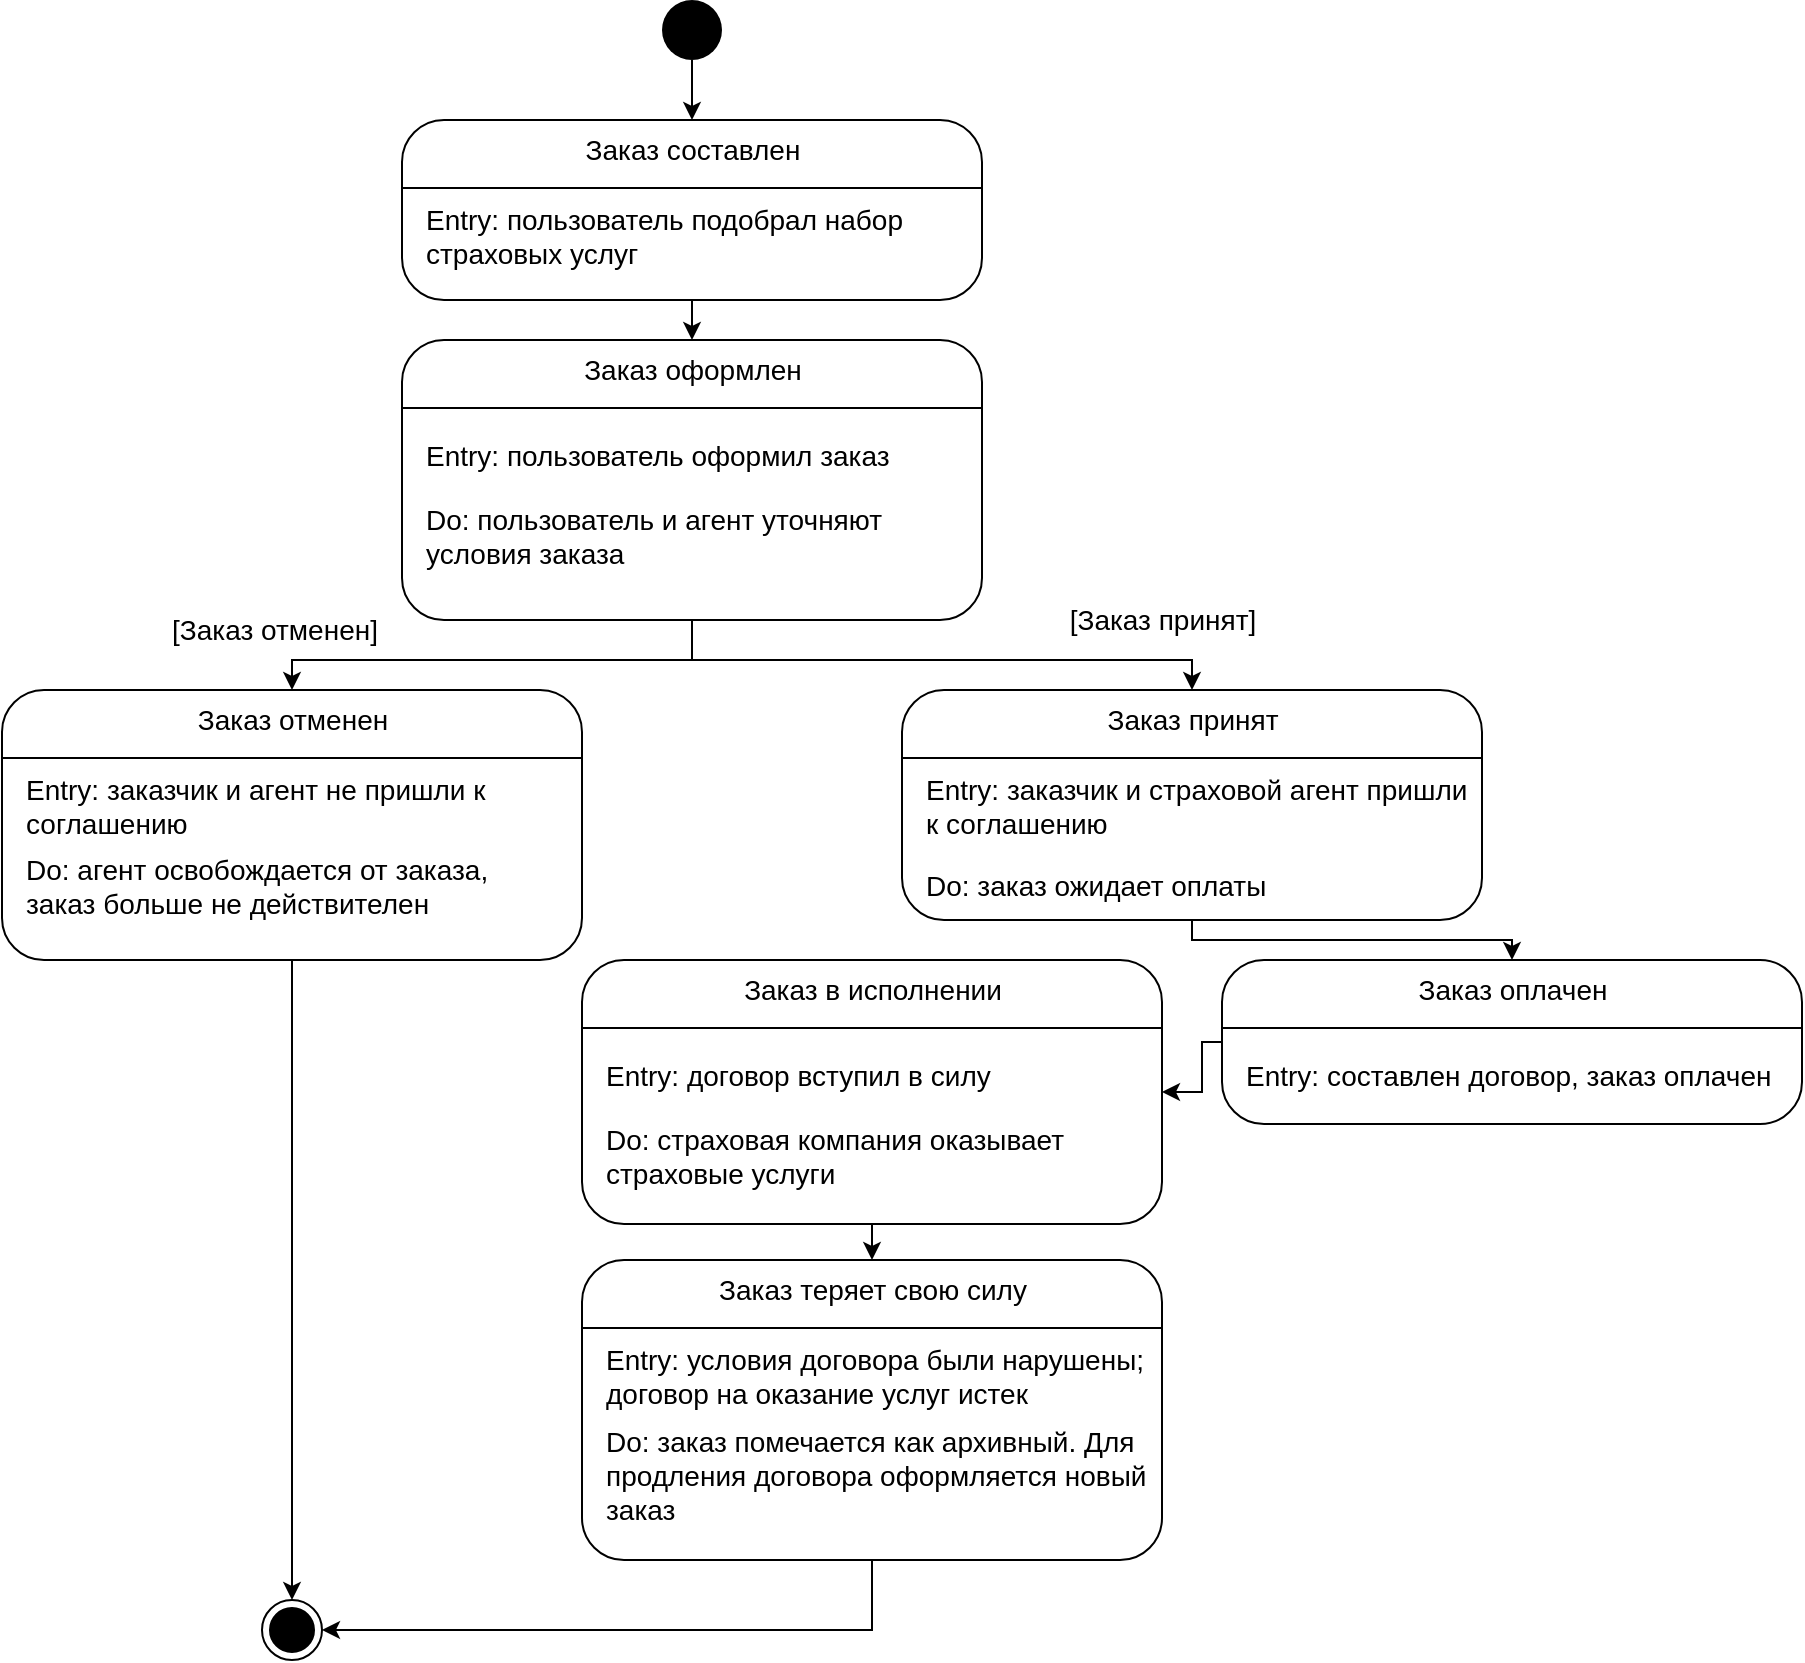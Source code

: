 <mxfile version="15.7.4" type="device"><diagram id="2hepMSTrQBKEcGr_Tz4Z" name="Страница 1"><mxGraphModel dx="1826" dy="880" grid="0" gridSize="10" guides="1" tooltips="1" connect="1" arrows="1" fold="1" page="1" pageScale="1" pageWidth="827" pageHeight="1169" math="0" shadow="0"><root><mxCell id="0"/><mxCell id="1" parent="0"/><mxCell id="uUZaGhHO2iqvplFm6I7s-52" style="edgeStyle=orthogonalEdgeStyle;rounded=0;orthogonalLoop=1;jettySize=auto;html=1;exitX=0.5;exitY=1;exitDx=0;exitDy=0;entryX=0.5;entryY=0;entryDx=0;entryDy=0;fontSize=14;" edge="1" parent="1" source="uUZaGhHO2iqvplFm6I7s-1" target="uUZaGhHO2iqvplFm6I7s-10"><mxGeometry relative="1" as="geometry"/></mxCell><mxCell id="uUZaGhHO2iqvplFm6I7s-1" value="&lt;span style=&quot;font-size: 14px&quot;&gt;Заказ составлен&lt;/span&gt;" style="html=1;align=center;verticalAlign=top;rounded=1;absoluteArcSize=1;arcSize=42;dashed=0;" vertex="1" parent="1"><mxGeometry x="250" y="210" width="290" height="90" as="geometry"/></mxCell><mxCell id="uUZaGhHO2iqvplFm6I7s-2" value="" style="line;strokeWidth=1;fillColor=none;align=left;verticalAlign=middle;spacingTop=-1;spacingLeft=3;spacingRight=3;rotatable=0;labelPosition=right;points=[];portConstraint=eastwest;" vertex="1" parent="1"><mxGeometry x="250" y="240" width="290" height="8" as="geometry"/></mxCell><mxCell id="uUZaGhHO2iqvplFm6I7s-3" value="Entry: пользователь подобрал набор&lt;br&gt;страховых услуг" style="text;html=1;align=left;verticalAlign=middle;resizable=0;points=[];autosize=1;strokeColor=none;fillColor=none;fontSize=14;" vertex="1" parent="1"><mxGeometry x="260" y="248" width="250" height="40" as="geometry"/></mxCell><mxCell id="uUZaGhHO2iqvplFm6I7s-6" value="" style="ellipse;html=1;shape=endState;fillColor=#000000;strokeColor=#000000;" vertex="1" parent="1"><mxGeometry x="180" y="950" width="30" height="30" as="geometry"/></mxCell><mxCell id="uUZaGhHO2iqvplFm6I7s-51" style="edgeStyle=orthogonalEdgeStyle;rounded=0;orthogonalLoop=1;jettySize=auto;html=1;exitX=0.5;exitY=1;exitDx=0;exitDy=0;entryX=0.5;entryY=0;entryDx=0;entryDy=0;fontSize=14;" edge="1" parent="1" source="uUZaGhHO2iqvplFm6I7s-7" target="uUZaGhHO2iqvplFm6I7s-1"><mxGeometry relative="1" as="geometry"/></mxCell><mxCell id="uUZaGhHO2iqvplFm6I7s-7" value="" style="ellipse;fillColor=#000000;strokeColor=none;" vertex="1" parent="1"><mxGeometry x="380" y="150" width="30" height="30" as="geometry"/></mxCell><mxCell id="uUZaGhHO2iqvplFm6I7s-21" style="edgeStyle=orthogonalEdgeStyle;rounded=0;orthogonalLoop=1;jettySize=auto;html=1;exitX=0.5;exitY=1;exitDx=0;exitDy=0;entryX=0.5;entryY=0;entryDx=0;entryDy=0;" edge="1" parent="1" source="uUZaGhHO2iqvplFm6I7s-10" target="uUZaGhHO2iqvplFm6I7s-15"><mxGeometry relative="1" as="geometry"><Array as="points"><mxPoint x="395" y="480"/><mxPoint x="195" y="480"/></Array></mxGeometry></mxCell><mxCell id="uUZaGhHO2iqvplFm6I7s-22" value="&lt;font style=&quot;font-size: 14px&quot;&gt;[Заказ отменен]&lt;/font&gt;" style="edgeLabel;html=1;align=center;verticalAlign=middle;resizable=0;points=[];" vertex="1" connectable="0" parent="uUZaGhHO2iqvplFm6I7s-21"><mxGeometry x="0.563" y="-1" relative="1" as="geometry"><mxPoint x="-46" y="-14" as="offset"/></mxGeometry></mxCell><mxCell id="uUZaGhHO2iqvplFm6I7s-10" value="&lt;span style=&quot;font-size: 14px&quot;&gt;Заказ оформлен&lt;/span&gt;" style="html=1;align=center;verticalAlign=top;rounded=1;absoluteArcSize=1;arcSize=42;dashed=0;" vertex="1" parent="1"><mxGeometry x="250" y="320" width="290" height="140" as="geometry"/></mxCell><mxCell id="uUZaGhHO2iqvplFm6I7s-11" value="" style="line;strokeWidth=1;fillColor=none;align=left;verticalAlign=middle;spacingTop=-1;spacingLeft=3;spacingRight=3;rotatable=0;labelPosition=right;points=[];portConstraint=eastwest;" vertex="1" parent="1"><mxGeometry x="250" y="350" width="290" height="8" as="geometry"/></mxCell><mxCell id="uUZaGhHO2iqvplFm6I7s-12" value="Entry: пользователь оформил заказ" style="text;html=1;align=left;verticalAlign=middle;resizable=0;points=[];autosize=1;strokeColor=none;fillColor=none;fontSize=14;" vertex="1" parent="1"><mxGeometry x="260" y="368" width="250" height="20" as="geometry"/></mxCell><mxCell id="uUZaGhHO2iqvplFm6I7s-13" value="Do: пользователь и агент уточняют&amp;nbsp;&lt;br&gt;условия заказа" style="text;html=1;align=left;verticalAlign=middle;resizable=0;points=[];autosize=1;strokeColor=none;fillColor=none;fontSize=14;" vertex="1" parent="1"><mxGeometry x="260" y="398" width="250" height="40" as="geometry"/></mxCell><mxCell id="uUZaGhHO2iqvplFm6I7s-50" style="edgeStyle=orthogonalEdgeStyle;rounded=0;orthogonalLoop=1;jettySize=auto;html=1;exitX=0.5;exitY=1;exitDx=0;exitDy=0;entryX=0.5;entryY=0;entryDx=0;entryDy=0;fontSize=14;" edge="1" parent="1" source="uUZaGhHO2iqvplFm6I7s-15" target="uUZaGhHO2iqvplFm6I7s-6"><mxGeometry relative="1" as="geometry"/></mxCell><mxCell id="uUZaGhHO2iqvplFm6I7s-15" value="&lt;span style=&quot;font-size: 14px&quot;&gt;Заказ отменен&lt;/span&gt;" style="html=1;align=center;verticalAlign=top;rounded=1;absoluteArcSize=1;arcSize=42;dashed=0;" vertex="1" parent="1"><mxGeometry x="50" y="495" width="290" height="135" as="geometry"/></mxCell><mxCell id="uUZaGhHO2iqvplFm6I7s-16" value="" style="line;strokeWidth=1;fillColor=none;align=left;verticalAlign=middle;spacingTop=-1;spacingLeft=3;spacingRight=3;rotatable=0;labelPosition=right;points=[];portConstraint=eastwest;" vertex="1" parent="1"><mxGeometry x="50" y="525" width="290" height="8" as="geometry"/></mxCell><mxCell id="uUZaGhHO2iqvplFm6I7s-17" value="Entry: заказчик и агент не пришли к&lt;br&gt;соглашению" style="text;html=1;align=left;verticalAlign=middle;resizable=0;points=[];autosize=1;strokeColor=none;fillColor=none;fontSize=14;" vertex="1" parent="1"><mxGeometry x="60" y="533" width="250" height="40" as="geometry"/></mxCell><mxCell id="uUZaGhHO2iqvplFm6I7s-18" value="Do: агент освобождается от заказа,&lt;br&gt;заказ больше не действителен" style="text;html=1;align=left;verticalAlign=middle;resizable=0;points=[];autosize=1;strokeColor=none;fillColor=none;fontSize=14;" vertex="1" parent="1"><mxGeometry x="60" y="573" width="250" height="40" as="geometry"/></mxCell><mxCell id="uUZaGhHO2iqvplFm6I7s-46" style="edgeStyle=orthogonalEdgeStyle;rounded=0;orthogonalLoop=1;jettySize=auto;html=1;exitX=0.5;exitY=1;exitDx=0;exitDy=0;entryX=0.5;entryY=0;entryDx=0;entryDy=0;fontSize=14;" edge="1" parent="1" source="uUZaGhHO2iqvplFm6I7s-23" target="uUZaGhHO2iqvplFm6I7s-31"><mxGeometry relative="1" as="geometry"><Array as="points"><mxPoint x="645" y="620"/><mxPoint x="805" y="620"/></Array></mxGeometry></mxCell><mxCell id="uUZaGhHO2iqvplFm6I7s-23" value="&lt;span style=&quot;font-size: 14px&quot;&gt;Заказ принят&lt;/span&gt;" style="html=1;align=center;verticalAlign=top;rounded=1;absoluteArcSize=1;arcSize=42;dashed=0;" vertex="1" parent="1"><mxGeometry x="500" y="495" width="290" height="115" as="geometry"/></mxCell><mxCell id="uUZaGhHO2iqvplFm6I7s-24" value="" style="line;strokeWidth=1;fillColor=none;align=left;verticalAlign=middle;spacingTop=-1;spacingLeft=3;spacingRight=3;rotatable=0;labelPosition=right;points=[];portConstraint=eastwest;" vertex="1" parent="1"><mxGeometry x="500" y="525" width="290" height="8" as="geometry"/></mxCell><mxCell id="uUZaGhHO2iqvplFm6I7s-25" value="Entry: заказчик и страховой агент пришли&lt;br&gt;к соглашению" style="text;html=1;align=left;verticalAlign=middle;resizable=0;points=[];autosize=1;strokeColor=none;fillColor=none;fontSize=14;" vertex="1" parent="1"><mxGeometry x="510" y="533" width="290" height="40" as="geometry"/></mxCell><mxCell id="uUZaGhHO2iqvplFm6I7s-26" value="Do: заказ ожидает оплаты" style="text;html=1;align=left;verticalAlign=middle;resizable=0;points=[];autosize=1;strokeColor=none;fillColor=none;fontSize=14;" vertex="1" parent="1"><mxGeometry x="510" y="583" width="190" height="20" as="geometry"/></mxCell><mxCell id="uUZaGhHO2iqvplFm6I7s-28" style="edgeStyle=orthogonalEdgeStyle;rounded=0;orthogonalLoop=1;jettySize=auto;html=1;exitX=0.5;exitY=1;exitDx=0;exitDy=0;entryX=0.5;entryY=0;entryDx=0;entryDy=0;" edge="1" parent="1" source="uUZaGhHO2iqvplFm6I7s-10" target="uUZaGhHO2iqvplFm6I7s-23"><mxGeometry relative="1" as="geometry"><mxPoint x="405" y="470" as="sourcePoint"/><mxPoint x="205" y="505" as="targetPoint"/><Array as="points"><mxPoint x="395" y="480"/><mxPoint x="645" y="480"/></Array></mxGeometry></mxCell><mxCell id="uUZaGhHO2iqvplFm6I7s-29" value="&lt;font style=&quot;font-size: 14px&quot;&gt;[Заказ принят]&lt;/font&gt;" style="edgeLabel;html=1;align=center;verticalAlign=middle;resizable=0;points=[];" vertex="1" connectable="0" parent="uUZaGhHO2iqvplFm6I7s-28"><mxGeometry x="0.563" y="-1" relative="1" as="geometry"><mxPoint x="32" y="-21" as="offset"/></mxGeometry></mxCell><mxCell id="uUZaGhHO2iqvplFm6I7s-47" style="edgeStyle=orthogonalEdgeStyle;rounded=0;orthogonalLoop=1;jettySize=auto;html=1;exitX=0;exitY=0.5;exitDx=0;exitDy=0;entryX=1;entryY=0.5;entryDx=0;entryDy=0;fontSize=14;" edge="1" parent="1" source="uUZaGhHO2iqvplFm6I7s-31" target="uUZaGhHO2iqvplFm6I7s-36"><mxGeometry relative="1" as="geometry"><Array as="points"><mxPoint x="650" y="671"/><mxPoint x="650" y="696"/></Array></mxGeometry></mxCell><mxCell id="uUZaGhHO2iqvplFm6I7s-31" value="&lt;span style=&quot;font-size: 14px&quot;&gt;Заказ оплачен&lt;/span&gt;" style="html=1;align=center;verticalAlign=top;rounded=1;absoluteArcSize=1;arcSize=42;dashed=0;" vertex="1" parent="1"><mxGeometry x="660" y="630" width="290" height="82" as="geometry"/></mxCell><mxCell id="uUZaGhHO2iqvplFm6I7s-32" value="" style="line;strokeWidth=1;fillColor=none;align=left;verticalAlign=middle;spacingTop=-1;spacingLeft=3;spacingRight=3;rotatable=0;labelPosition=right;points=[];portConstraint=eastwest;" vertex="1" parent="1"><mxGeometry x="660" y="660" width="290" height="8" as="geometry"/></mxCell><mxCell id="uUZaGhHO2iqvplFm6I7s-33" value="Entry: составлен договор, заказ оплачен" style="text;html=1;align=left;verticalAlign=middle;resizable=0;points=[];autosize=1;strokeColor=none;fillColor=none;fontSize=14;" vertex="1" parent="1"><mxGeometry x="670" y="678" width="280" height="20" as="geometry"/></mxCell><mxCell id="uUZaGhHO2iqvplFm6I7s-48" style="edgeStyle=orthogonalEdgeStyle;rounded=0;orthogonalLoop=1;jettySize=auto;html=1;exitX=0.5;exitY=1;exitDx=0;exitDy=0;entryX=0.5;entryY=0;entryDx=0;entryDy=0;fontSize=14;" edge="1" parent="1" source="uUZaGhHO2iqvplFm6I7s-36" target="uUZaGhHO2iqvplFm6I7s-41"><mxGeometry relative="1" as="geometry"/></mxCell><mxCell id="uUZaGhHO2iqvplFm6I7s-36" value="&lt;span style=&quot;font-size: 14px&quot;&gt;Заказ в исполнении&lt;/span&gt;" style="html=1;align=center;verticalAlign=top;rounded=1;absoluteArcSize=1;arcSize=42;dashed=0;" vertex="1" parent="1"><mxGeometry x="340" y="630" width="290" height="132" as="geometry"/></mxCell><mxCell id="uUZaGhHO2iqvplFm6I7s-37" value="" style="line;strokeWidth=1;fillColor=none;align=left;verticalAlign=middle;spacingTop=-1;spacingLeft=3;spacingRight=3;rotatable=0;labelPosition=right;points=[];portConstraint=eastwest;" vertex="1" parent="1"><mxGeometry x="340" y="660" width="290" height="8" as="geometry"/></mxCell><mxCell id="uUZaGhHO2iqvplFm6I7s-38" value="Entry: договор вступил в силу" style="text;html=1;align=left;verticalAlign=middle;resizable=0;points=[];autosize=1;strokeColor=none;fillColor=none;fontSize=14;" vertex="1" parent="1"><mxGeometry x="350" y="678" width="210" height="20" as="geometry"/></mxCell><mxCell id="uUZaGhHO2iqvplFm6I7s-39" value="Do: страховая компания оказывает &lt;br&gt;страховые услуги" style="text;html=1;align=left;verticalAlign=middle;resizable=0;points=[];autosize=1;strokeColor=none;fillColor=none;fontSize=14;" vertex="1" parent="1"><mxGeometry x="350" y="708" width="240" height="40" as="geometry"/></mxCell><mxCell id="uUZaGhHO2iqvplFm6I7s-49" style="edgeStyle=orthogonalEdgeStyle;rounded=0;orthogonalLoop=1;jettySize=auto;html=1;exitX=0.5;exitY=1;exitDx=0;exitDy=0;entryX=1;entryY=0.5;entryDx=0;entryDy=0;fontSize=14;" edge="1" parent="1" source="uUZaGhHO2iqvplFm6I7s-41" target="uUZaGhHO2iqvplFm6I7s-6"><mxGeometry relative="1" as="geometry"><Array as="points"><mxPoint x="485" y="965"/></Array></mxGeometry></mxCell><mxCell id="uUZaGhHO2iqvplFm6I7s-41" value="&lt;span style=&quot;font-size: 14px&quot;&gt;Заказ теряет свою силу&lt;/span&gt;" style="html=1;align=center;verticalAlign=top;rounded=1;absoluteArcSize=1;arcSize=42;dashed=0;" vertex="1" parent="1"><mxGeometry x="340" y="780" width="290" height="150" as="geometry"/></mxCell><mxCell id="uUZaGhHO2iqvplFm6I7s-42" value="" style="line;strokeWidth=1;fillColor=none;align=left;verticalAlign=middle;spacingTop=-1;spacingLeft=3;spacingRight=3;rotatable=0;labelPosition=right;points=[];portConstraint=eastwest;" vertex="1" parent="1"><mxGeometry x="340" y="810" width="290" height="8" as="geometry"/></mxCell><mxCell id="uUZaGhHO2iqvplFm6I7s-43" value="Entry: условия договора были нарушены;&lt;br&gt;договор на оказание услуг истек" style="text;html=1;align=left;verticalAlign=middle;resizable=0;points=[];autosize=1;strokeColor=none;fillColor=none;fontSize=14;" vertex="1" parent="1"><mxGeometry x="350" y="818" width="280" height="40" as="geometry"/></mxCell><mxCell id="uUZaGhHO2iqvplFm6I7s-44" value="Do: заказ помечается как архивный. Для&amp;nbsp;&lt;br&gt;продления договора оформляется новый&lt;br&gt;заказ" style="text;html=1;align=left;verticalAlign=middle;resizable=0;points=[];autosize=1;strokeColor=none;fillColor=none;fontSize=14;" vertex="1" parent="1"><mxGeometry x="350" y="858" width="290" height="60" as="geometry"/></mxCell></root></mxGraphModel></diagram></mxfile>